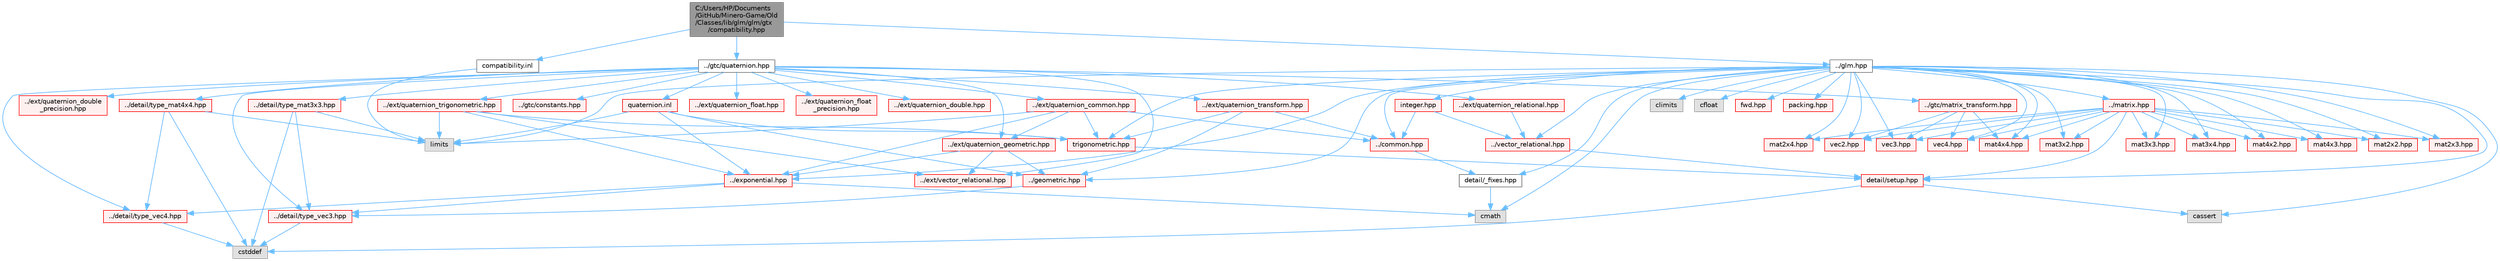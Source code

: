 digraph "C:/Users/HP/Documents/GitHub/Minero-Game/Old/Classes/lib/glm/glm/gtx/compatibility.hpp"
{
 // LATEX_PDF_SIZE
  bgcolor="transparent";
  edge [fontname=Helvetica,fontsize=10,labelfontname=Helvetica,labelfontsize=10];
  node [fontname=Helvetica,fontsize=10,shape=box,height=0.2,width=0.4];
  Node1 [id="Node000001",label="C:/Users/HP/Documents\l/GitHub/Minero-Game/Old\l/Classes/lib/glm/glm/gtx\l/compatibility.hpp",height=0.2,width=0.4,color="gray40", fillcolor="grey60", style="filled", fontcolor="black",tooltip=" "];
  Node1 -> Node2 [id="edge213_Node000001_Node000002",color="steelblue1",style="solid",tooltip=" "];
  Node2 [id="Node000002",label="../glm.hpp",height=0.2,width=0.4,color="grey40", fillcolor="white", style="filled",URL="$_old_2_classes_2lib_2glm_2glm_2glm_8hpp.html",tooltip=" "];
  Node2 -> Node3 [id="edge214_Node000002_Node000003",color="steelblue1",style="solid",tooltip=" "];
  Node3 [id="Node000003",label="detail/_fixes.hpp",height=0.2,width=0.4,color="grey40", fillcolor="white", style="filled",URL="$_old_2_classes_2lib_2glm_2glm_2detail_2__fixes_8hpp.html",tooltip=" "];
  Node3 -> Node4 [id="edge215_Node000003_Node000004",color="steelblue1",style="solid",tooltip=" "];
  Node4 [id="Node000004",label="cmath",height=0.2,width=0.4,color="grey60", fillcolor="#E0E0E0", style="filled",tooltip=" "];
  Node2 -> Node5 [id="edge216_Node000002_Node000005",color="steelblue1",style="solid",tooltip=" "];
  Node5 [id="Node000005",label="detail/setup.hpp",height=0.2,width=0.4,color="red", fillcolor="#FFF0F0", style="filled",URL="$_old_2_classes_2lib_2glm_2glm_2detail_2setup_8hpp.html",tooltip=" "];
  Node5 -> Node6 [id="edge217_Node000005_Node000006",color="steelblue1",style="solid",tooltip=" "];
  Node6 [id="Node000006",label="cassert",height=0.2,width=0.4,color="grey60", fillcolor="#E0E0E0", style="filled",tooltip=" "];
  Node5 -> Node7 [id="edge218_Node000005_Node000007",color="steelblue1",style="solid",tooltip=" "];
  Node7 [id="Node000007",label="cstddef",height=0.2,width=0.4,color="grey60", fillcolor="#E0E0E0", style="filled",tooltip=" "];
  Node2 -> Node4 [id="edge219_Node000002_Node000004",color="steelblue1",style="solid",tooltip=" "];
  Node2 -> Node9 [id="edge220_Node000002_Node000009",color="steelblue1",style="solid",tooltip=" "];
  Node9 [id="Node000009",label="climits",height=0.2,width=0.4,color="grey60", fillcolor="#E0E0E0", style="filled",tooltip=" "];
  Node2 -> Node10 [id="edge221_Node000002_Node000010",color="steelblue1",style="solid",tooltip=" "];
  Node10 [id="Node000010",label="cfloat",height=0.2,width=0.4,color="grey60", fillcolor="#E0E0E0", style="filled",tooltip=" "];
  Node2 -> Node11 [id="edge222_Node000002_Node000011",color="steelblue1",style="solid",tooltip=" "];
  Node11 [id="Node000011",label="limits",height=0.2,width=0.4,color="grey60", fillcolor="#E0E0E0", style="filled",tooltip=" "];
  Node2 -> Node6 [id="edge223_Node000002_Node000006",color="steelblue1",style="solid",tooltip=" "];
  Node2 -> Node12 [id="edge224_Node000002_Node000012",color="steelblue1",style="solid",tooltip=" "];
  Node12 [id="Node000012",label="fwd.hpp",height=0.2,width=0.4,color="red", fillcolor="#FFF0F0", style="filled",URL="$_old_2_classes_2lib_2glm_2glm_2fwd_8hpp.html",tooltip=" "];
  Node2 -> Node14 [id="edge225_Node000002_Node000014",color="steelblue1",style="solid",tooltip=" "];
  Node14 [id="Node000014",label="vec2.hpp",height=0.2,width=0.4,color="red", fillcolor="#FFF0F0", style="filled",URL="$_old_2_classes_2lib_2glm_2glm_2vec2_8hpp.html",tooltip=" "];
  Node2 -> Node30 [id="edge226_Node000002_Node000030",color="steelblue1",style="solid",tooltip=" "];
  Node30 [id="Node000030",label="vec3.hpp",height=0.2,width=0.4,color="red", fillcolor="#FFF0F0", style="filled",URL="$_old_2_classes_2lib_2glm_2glm_2vec3_8hpp.html",tooltip=" "];
  Node2 -> Node43 [id="edge227_Node000002_Node000043",color="steelblue1",style="solid",tooltip=" "];
  Node43 [id="Node000043",label="vec4.hpp",height=0.2,width=0.4,color="red", fillcolor="#FFF0F0", style="filled",URL="$_old_2_classes_2lib_2glm_2glm_2vec4_8hpp.html",tooltip=" "];
  Node2 -> Node56 [id="edge228_Node000002_Node000056",color="steelblue1",style="solid",tooltip=" "];
  Node56 [id="Node000056",label="mat2x2.hpp",height=0.2,width=0.4,color="red", fillcolor="#FFF0F0", style="filled",URL="$_old_2_classes_2lib_2glm_2glm_2mat2x2_8hpp.html",tooltip=" "];
  Node2 -> Node61 [id="edge229_Node000002_Node000061",color="steelblue1",style="solid",tooltip=" "];
  Node61 [id="Node000061",label="mat2x3.hpp",height=0.2,width=0.4,color="red", fillcolor="#FFF0F0", style="filled",URL="$_old_2_classes_2lib_2glm_2glm_2mat2x3_8hpp.html",tooltip=" "];
  Node2 -> Node68 [id="edge230_Node000002_Node000068",color="steelblue1",style="solid",tooltip=" "];
  Node68 [id="Node000068",label="mat2x4.hpp",height=0.2,width=0.4,color="red", fillcolor="#FFF0F0", style="filled",URL="$_old_2_classes_2lib_2glm_2glm_2mat2x4_8hpp.html",tooltip=" "];
  Node2 -> Node75 [id="edge231_Node000002_Node000075",color="steelblue1",style="solid",tooltip=" "];
  Node75 [id="Node000075",label="mat3x2.hpp",height=0.2,width=0.4,color="red", fillcolor="#FFF0F0", style="filled",URL="$_old_2_classes_2lib_2glm_2glm_2mat3x2_8hpp.html",tooltip=" "];
  Node2 -> Node82 [id="edge232_Node000002_Node000082",color="steelblue1",style="solid",tooltip=" "];
  Node82 [id="Node000082",label="mat3x3.hpp",height=0.2,width=0.4,color="red", fillcolor="#FFF0F0", style="filled",URL="$_old_2_classes_2lib_2glm_2glm_2mat3x3_8hpp.html",tooltip=" "];
  Node2 -> Node89 [id="edge233_Node000002_Node000089",color="steelblue1",style="solid",tooltip=" "];
  Node89 [id="Node000089",label="mat3x4.hpp",height=0.2,width=0.4,color="red", fillcolor="#FFF0F0", style="filled",URL="$_old_2_classes_2lib_2glm_2glm_2mat3x4_8hpp.html",tooltip=" "];
  Node2 -> Node96 [id="edge234_Node000002_Node000096",color="steelblue1",style="solid",tooltip=" "];
  Node96 [id="Node000096",label="mat4x2.hpp",height=0.2,width=0.4,color="red", fillcolor="#FFF0F0", style="filled",URL="$_old_2_classes_2lib_2glm_2glm_2mat4x2_8hpp.html",tooltip=" "];
  Node2 -> Node103 [id="edge235_Node000002_Node000103",color="steelblue1",style="solid",tooltip=" "];
  Node103 [id="Node000103",label="mat4x3.hpp",height=0.2,width=0.4,color="red", fillcolor="#FFF0F0", style="filled",URL="$_old_2_classes_2lib_2glm_2glm_2mat4x3_8hpp.html",tooltip=" "];
  Node2 -> Node110 [id="edge236_Node000002_Node000110",color="steelblue1",style="solid",tooltip=" "];
  Node110 [id="Node000110",label="mat4x4.hpp",height=0.2,width=0.4,color="red", fillcolor="#FFF0F0", style="filled",URL="$_old_2_classes_2lib_2glm_2glm_2mat4x4_8hpp.html",tooltip=" "];
  Node2 -> Node134 [id="edge237_Node000002_Node000134",color="steelblue1",style="solid",tooltip=" "];
  Node134 [id="Node000134",label="trigonometric.hpp",height=0.2,width=0.4,color="red", fillcolor="#FFF0F0", style="filled",URL="$_old_2_classes_2lib_2glm_2glm_2trigonometric_8hpp.html",tooltip=" "];
  Node134 -> Node5 [id="edge238_Node000134_Node000005",color="steelblue1",style="solid",tooltip=" "];
  Node2 -> Node120 [id="edge239_Node000002_Node000120",color="steelblue1",style="solid",tooltip=" "];
  Node120 [id="Node000120",label="../exponential.hpp",height=0.2,width=0.4,color="red", fillcolor="#FFF0F0", style="filled",URL="$_old_2_classes_2lib_2glm_2glm_2exponential_8hpp.html",tooltip=" "];
  Node120 -> Node32 [id="edge240_Node000120_Node000032",color="steelblue1",style="solid",tooltip=" "];
  Node32 [id="Node000032",label="../detail/type_vec3.hpp",height=0.2,width=0.4,color="red", fillcolor="#FFF0F0", style="filled",URL="$_old_2_classes_2lib_2glm_2glm_2detail_2type__vec3_8hpp.html",tooltip=" "];
  Node32 -> Node7 [id="edge241_Node000032_Node000007",color="steelblue1",style="solid",tooltip=" "];
  Node120 -> Node45 [id="edge242_Node000120_Node000045",color="steelblue1",style="solid",tooltip=" "];
  Node45 [id="Node000045",label="../detail/type_vec4.hpp",height=0.2,width=0.4,color="red", fillcolor="#FFF0F0", style="filled",URL="$_old_2_classes_2lib_2glm_2glm_2detail_2type__vec4_8hpp.html",tooltip=" "];
  Node45 -> Node7 [id="edge243_Node000045_Node000007",color="steelblue1",style="solid",tooltip=" "];
  Node120 -> Node4 [id="edge244_Node000120_Node000004",color="steelblue1",style="solid",tooltip=" "];
  Node2 -> Node128 [id="edge245_Node000002_Node000128",color="steelblue1",style="solid",tooltip=" "];
  Node128 [id="Node000128",label="../common.hpp",height=0.2,width=0.4,color="red", fillcolor="#FFF0F0", style="filled",URL="$_old_2_classes_2lib_2glm_2glm_2common_8hpp.html",tooltip=" "];
  Node128 -> Node3 [id="edge246_Node000128_Node000003",color="steelblue1",style="solid",tooltip=" "];
  Node2 -> Node137 [id="edge247_Node000002_Node000137",color="steelblue1",style="solid",tooltip=" "];
  Node137 [id="Node000137",label="packing.hpp",height=0.2,width=0.4,color="red", fillcolor="#FFF0F0", style="filled",URL="$_old_2_classes_2lib_2glm_2glm_2packing_8hpp.html",tooltip=" "];
  Node2 -> Node118 [id="edge248_Node000002_Node000118",color="steelblue1",style="solid",tooltip=" "];
  Node118 [id="Node000118",label="../geometric.hpp",height=0.2,width=0.4,color="red", fillcolor="#FFF0F0", style="filled",URL="$_old_2_classes_2lib_2glm_2glm_2geometric_8hpp.html",tooltip=" "];
  Node118 -> Node32 [id="edge249_Node000118_Node000032",color="steelblue1",style="solid",tooltip=" "];
  Node2 -> Node60 [id="edge250_Node000002_Node000060",color="steelblue1",style="solid",tooltip=" "];
  Node60 [id="Node000060",label="../matrix.hpp",height=0.2,width=0.4,color="red", fillcolor="#FFF0F0", style="filled",URL="$_old_2_classes_2lib_2glm_2glm_2matrix_8hpp.html",tooltip=" "];
  Node60 -> Node5 [id="edge251_Node000060_Node000005",color="steelblue1",style="solid",tooltip=" "];
  Node60 -> Node14 [id="edge252_Node000060_Node000014",color="steelblue1",style="solid",tooltip=" "];
  Node60 -> Node30 [id="edge253_Node000060_Node000030",color="steelblue1",style="solid",tooltip=" "];
  Node60 -> Node43 [id="edge254_Node000060_Node000043",color="steelblue1",style="solid",tooltip=" "];
  Node60 -> Node56 [id="edge255_Node000060_Node000056",color="steelblue1",style="solid",tooltip=" "];
  Node60 -> Node61 [id="edge256_Node000060_Node000061",color="steelblue1",style="solid",tooltip=" "];
  Node60 -> Node68 [id="edge257_Node000060_Node000068",color="steelblue1",style="solid",tooltip=" "];
  Node60 -> Node75 [id="edge258_Node000060_Node000075",color="steelblue1",style="solid",tooltip=" "];
  Node60 -> Node82 [id="edge259_Node000060_Node000082",color="steelblue1",style="solid",tooltip=" "];
  Node60 -> Node89 [id="edge260_Node000060_Node000089",color="steelblue1",style="solid",tooltip=" "];
  Node60 -> Node96 [id="edge261_Node000060_Node000096",color="steelblue1",style="solid",tooltip=" "];
  Node60 -> Node103 [id="edge262_Node000060_Node000103",color="steelblue1",style="solid",tooltip=" "];
  Node60 -> Node110 [id="edge263_Node000060_Node000110",color="steelblue1",style="solid",tooltip=" "];
  Node2 -> Node124 [id="edge264_Node000002_Node000124",color="steelblue1",style="solid",tooltip=" "];
  Node124 [id="Node000124",label="../vector_relational.hpp",height=0.2,width=0.4,color="red", fillcolor="#FFF0F0", style="filled",URL="$_old_2_classes_2lib_2glm_2glm_2vector__relational_8hpp.html",tooltip=" "];
  Node124 -> Node5 [id="edge265_Node000124_Node000005",color="steelblue1",style="solid",tooltip=" "];
  Node2 -> Node141 [id="edge266_Node000002_Node000141",color="steelblue1",style="solid",tooltip=" "];
  Node141 [id="Node000141",label="integer.hpp",height=0.2,width=0.4,color="red", fillcolor="#FFF0F0", style="filled",URL="$_old_2_classes_2lib_2glm_2glm_2integer_8hpp.html",tooltip=" "];
  Node141 -> Node128 [id="edge267_Node000141_Node000128",color="steelblue1",style="solid",tooltip=" "];
  Node141 -> Node124 [id="edge268_Node000141_Node000124",color="steelblue1",style="solid",tooltip=" "];
  Node1 -> Node145 [id="edge269_Node000001_Node000145",color="steelblue1",style="solid",tooltip=" "];
  Node145 [id="Node000145",label="../gtc/quaternion.hpp",height=0.2,width=0.4,color="grey40", fillcolor="white", style="filled",URL="$_old_2_classes_2lib_2glm_2glm_2gtc_2quaternion_8hpp.html",tooltip=" "];
  Node145 -> Node146 [id="edge270_Node000145_Node000146",color="steelblue1",style="solid",tooltip=" "];
  Node146 [id="Node000146",label="../gtc/constants.hpp",height=0.2,width=0.4,color="red", fillcolor="#FFF0F0", style="filled",URL="$_old_2_classes_2lib_2glm_2glm_2gtc_2constants_8hpp.html",tooltip=" "];
  Node145 -> Node150 [id="edge271_Node000145_Node000150",color="steelblue1",style="solid",tooltip=" "];
  Node150 [id="Node000150",label="../gtc/matrix_transform.hpp",height=0.2,width=0.4,color="red", fillcolor="#FFF0F0", style="filled",URL="$_old_2_classes_2lib_2glm_2glm_2gtc_2matrix__transform_8hpp.html",tooltip=" "];
  Node150 -> Node110 [id="edge272_Node000150_Node000110",color="steelblue1",style="solid",tooltip=" "];
  Node150 -> Node14 [id="edge273_Node000150_Node000014",color="steelblue1",style="solid",tooltip=" "];
  Node150 -> Node30 [id="edge274_Node000150_Node000030",color="steelblue1",style="solid",tooltip=" "];
  Node150 -> Node43 [id="edge275_Node000150_Node000043",color="steelblue1",style="solid",tooltip=" "];
  Node145 -> Node158 [id="edge276_Node000145_Node000158",color="steelblue1",style="solid",tooltip=" "];
  Node158 [id="Node000158",label="../ext/vector_relational.hpp",height=0.2,width=0.4,color="red", fillcolor="#FFF0F0", style="filled",URL="$_old_2_classes_2lib_2glm_2glm_2ext_2vector__relational_8hpp.html",tooltip=" "];
  Node145 -> Node161 [id="edge277_Node000145_Node000161",color="steelblue1",style="solid",tooltip=" "];
  Node161 [id="Node000161",label="../ext/quaternion_common.hpp",height=0.2,width=0.4,color="red", fillcolor="#FFF0F0", style="filled",URL="$_old_2_classes_2lib_2glm_2glm_2ext_2quaternion__common_8hpp.html",tooltip=" "];
  Node161 -> Node162 [id="edge278_Node000161_Node000162",color="steelblue1",style="solid",tooltip=" "];
  Node162 [id="Node000162",label="../ext/quaternion_geometric.hpp",height=0.2,width=0.4,color="red", fillcolor="#FFF0F0", style="filled",URL="$_old_2_classes_2lib_2glm_2glm_2ext_2quaternion__geometric_8hpp.html",tooltip=" "];
  Node162 -> Node118 [id="edge279_Node000162_Node000118",color="steelblue1",style="solid",tooltip=" "];
  Node162 -> Node120 [id="edge280_Node000162_Node000120",color="steelblue1",style="solid",tooltip=" "];
  Node162 -> Node158 [id="edge281_Node000162_Node000158",color="steelblue1",style="solid",tooltip=" "];
  Node161 -> Node128 [id="edge282_Node000161_Node000128",color="steelblue1",style="solid",tooltip=" "];
  Node161 -> Node134 [id="edge283_Node000161_Node000134",color="steelblue1",style="solid",tooltip=" "];
  Node161 -> Node120 [id="edge284_Node000161_Node000120",color="steelblue1",style="solid",tooltip=" "];
  Node161 -> Node11 [id="edge285_Node000161_Node000011",color="steelblue1",style="solid",tooltip=" "];
  Node145 -> Node166 [id="edge286_Node000145_Node000166",color="steelblue1",style="solid",tooltip=" "];
  Node166 [id="Node000166",label="../ext/quaternion_float.hpp",height=0.2,width=0.4,color="red", fillcolor="#FFF0F0", style="filled",URL="$_old_2_classes_2lib_2glm_2glm_2ext_2quaternion__float_8hpp.html",tooltip=" "];
  Node145 -> Node171 [id="edge287_Node000145_Node000171",color="steelblue1",style="solid",tooltip=" "];
  Node171 [id="Node000171",label="../ext/quaternion_float\l_precision.hpp",height=0.2,width=0.4,color="red", fillcolor="#FFF0F0", style="filled",URL="$_old_2_classes_2lib_2glm_2glm_2ext_2quaternion__float__precision_8hpp.html",tooltip=" "];
  Node145 -> Node172 [id="edge288_Node000145_Node000172",color="steelblue1",style="solid",tooltip=" "];
  Node172 [id="Node000172",label="../ext/quaternion_double.hpp",height=0.2,width=0.4,color="red", fillcolor="#FFF0F0", style="filled",URL="$_old_2_classes_2lib_2glm_2glm_2ext_2quaternion__double_8hpp.html",tooltip=" "];
  Node145 -> Node173 [id="edge289_Node000145_Node000173",color="steelblue1",style="solid",tooltip=" "];
  Node173 [id="Node000173",label="../ext/quaternion_double\l_precision.hpp",height=0.2,width=0.4,color="red", fillcolor="#FFF0F0", style="filled",URL="$_old_2_classes_2lib_2glm_2glm_2ext_2quaternion__double__precision_8hpp.html",tooltip=" "];
  Node145 -> Node168 [id="edge290_Node000145_Node000168",color="steelblue1",style="solid",tooltip=" "];
  Node168 [id="Node000168",label="../ext/quaternion_relational.hpp",height=0.2,width=0.4,color="red", fillcolor="#FFF0F0", style="filled",URL="$_old_2_classes_2lib_2glm_2glm_2ext_2quaternion__relational_8hpp.html",tooltip=" "];
  Node168 -> Node124 [id="edge291_Node000168_Node000124",color="steelblue1",style="solid",tooltip=" "];
  Node145 -> Node162 [id="edge292_Node000145_Node000162",color="steelblue1",style="solid",tooltip=" "];
  Node145 -> Node174 [id="edge293_Node000145_Node000174",color="steelblue1",style="solid",tooltip=" "];
  Node174 [id="Node000174",label="../ext/quaternion_trigonometric.hpp",height=0.2,width=0.4,color="red", fillcolor="#FFF0F0", style="filled",URL="$_old_2_classes_2lib_2glm_2glm_2ext_2quaternion__trigonometric_8hpp.html",tooltip=" "];
  Node174 -> Node134 [id="edge294_Node000174_Node000134",color="steelblue1",style="solid",tooltip=" "];
  Node174 -> Node120 [id="edge295_Node000174_Node000120",color="steelblue1",style="solid",tooltip=" "];
  Node174 -> Node158 [id="edge296_Node000174_Node000158",color="steelblue1",style="solid",tooltip=" "];
  Node174 -> Node11 [id="edge297_Node000174_Node000011",color="steelblue1",style="solid",tooltip=" "];
  Node145 -> Node176 [id="edge298_Node000145_Node000176",color="steelblue1",style="solid",tooltip=" "];
  Node176 [id="Node000176",label="../ext/quaternion_transform.hpp",height=0.2,width=0.4,color="red", fillcolor="#FFF0F0", style="filled",URL="$_old_2_classes_2lib_2glm_2glm_2ext_2quaternion__transform_8hpp.html",tooltip=" "];
  Node176 -> Node128 [id="edge299_Node000176_Node000128",color="steelblue1",style="solid",tooltip=" "];
  Node176 -> Node134 [id="edge300_Node000176_Node000134",color="steelblue1",style="solid",tooltip=" "];
  Node176 -> Node118 [id="edge301_Node000176_Node000118",color="steelblue1",style="solid",tooltip=" "];
  Node145 -> Node84 [id="edge302_Node000145_Node000084",color="steelblue1",style="solid",tooltip=" "];
  Node84 [id="Node000084",label="../detail/type_mat3x3.hpp",height=0.2,width=0.4,color="red", fillcolor="#FFF0F0", style="filled",URL="$_old_2_classes_2lib_2glm_2glm_2detail_2type__mat3x3_8hpp.html",tooltip=" "];
  Node84 -> Node32 [id="edge303_Node000084_Node000032",color="steelblue1",style="solid",tooltip=" "];
  Node84 -> Node11 [id="edge304_Node000084_Node000011",color="steelblue1",style="solid",tooltip=" "];
  Node84 -> Node7 [id="edge305_Node000084_Node000007",color="steelblue1",style="solid",tooltip=" "];
  Node145 -> Node112 [id="edge306_Node000145_Node000112",color="steelblue1",style="solid",tooltip=" "];
  Node112 [id="Node000112",label="../detail/type_mat4x4.hpp",height=0.2,width=0.4,color="red", fillcolor="#FFF0F0", style="filled",URL="$_old_2_classes_2lib_2glm_2glm_2detail_2type__mat4x4_8hpp.html",tooltip=" "];
  Node112 -> Node45 [id="edge307_Node000112_Node000045",color="steelblue1",style="solid",tooltip=" "];
  Node112 -> Node11 [id="edge308_Node000112_Node000011",color="steelblue1",style="solid",tooltip=" "];
  Node112 -> Node7 [id="edge309_Node000112_Node000007",color="steelblue1",style="solid",tooltip=" "];
  Node145 -> Node32 [id="edge310_Node000145_Node000032",color="steelblue1",style="solid",tooltip=" "];
  Node145 -> Node45 [id="edge311_Node000145_Node000045",color="steelblue1",style="solid",tooltip=" "];
  Node145 -> Node178 [id="edge312_Node000145_Node000178",color="steelblue1",style="solid",tooltip=" "];
  Node178 [id="Node000178",label="quaternion.inl",height=0.2,width=0.4,color="red", fillcolor="#FFF0F0", style="filled",URL="$_old_2_classes_2lib_2glm_2glm_2gtc_2quaternion_8inl.html",tooltip=" "];
  Node178 -> Node134 [id="edge313_Node000178_Node000134",color="steelblue1",style="solid",tooltip=" "];
  Node178 -> Node118 [id="edge314_Node000178_Node000118",color="steelblue1",style="solid",tooltip=" "];
  Node178 -> Node120 [id="edge315_Node000178_Node000120",color="steelblue1",style="solid",tooltip=" "];
  Node178 -> Node11 [id="edge316_Node000178_Node000011",color="steelblue1",style="solid",tooltip=" "];
  Node1 -> Node181 [id="edge317_Node000001_Node000181",color="steelblue1",style="solid",tooltip=" "];
  Node181 [id="Node000181",label="compatibility.inl",height=0.2,width=0.4,color="grey40", fillcolor="white", style="filled",URL="$_old_2_classes_2lib_2glm_2glm_2gtx_2compatibility_8inl.html",tooltip=" "];
  Node181 -> Node11 [id="edge318_Node000181_Node000011",color="steelblue1",style="solid",tooltip=" "];
}
